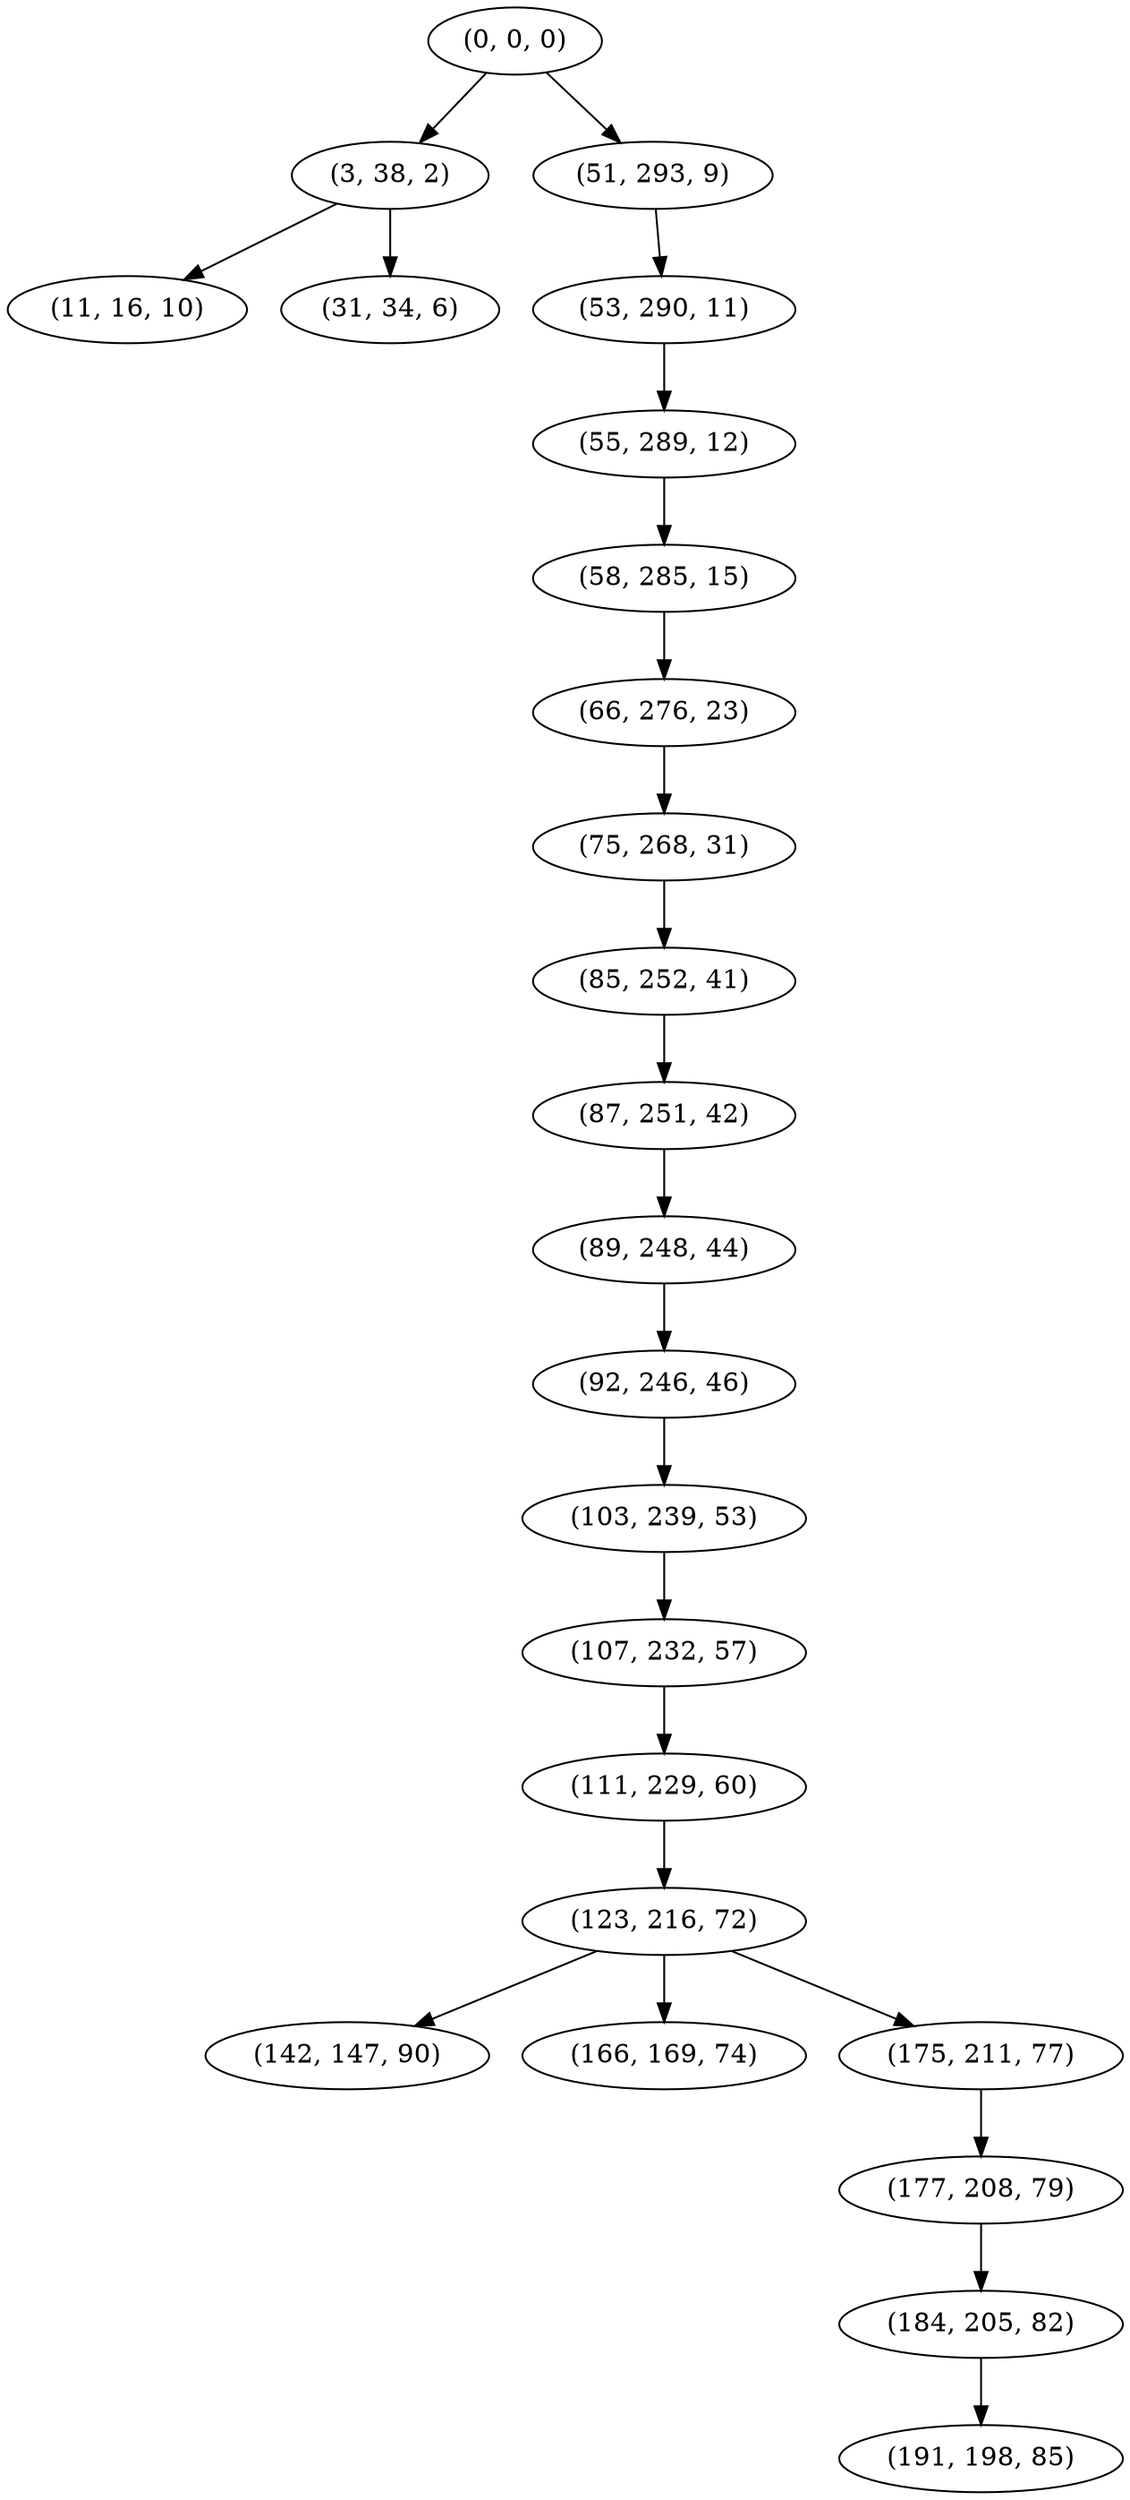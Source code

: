 digraph tree {
    "(0, 0, 0)";
    "(3, 38, 2)";
    "(11, 16, 10)";
    "(31, 34, 6)";
    "(51, 293, 9)";
    "(53, 290, 11)";
    "(55, 289, 12)";
    "(58, 285, 15)";
    "(66, 276, 23)";
    "(75, 268, 31)";
    "(85, 252, 41)";
    "(87, 251, 42)";
    "(89, 248, 44)";
    "(92, 246, 46)";
    "(103, 239, 53)";
    "(107, 232, 57)";
    "(111, 229, 60)";
    "(123, 216, 72)";
    "(142, 147, 90)";
    "(166, 169, 74)";
    "(175, 211, 77)";
    "(177, 208, 79)";
    "(184, 205, 82)";
    "(191, 198, 85)";
    "(0, 0, 0)" -> "(3, 38, 2)";
    "(0, 0, 0)" -> "(51, 293, 9)";
    "(3, 38, 2)" -> "(11, 16, 10)";
    "(3, 38, 2)" -> "(31, 34, 6)";
    "(51, 293, 9)" -> "(53, 290, 11)";
    "(53, 290, 11)" -> "(55, 289, 12)";
    "(55, 289, 12)" -> "(58, 285, 15)";
    "(58, 285, 15)" -> "(66, 276, 23)";
    "(66, 276, 23)" -> "(75, 268, 31)";
    "(75, 268, 31)" -> "(85, 252, 41)";
    "(85, 252, 41)" -> "(87, 251, 42)";
    "(87, 251, 42)" -> "(89, 248, 44)";
    "(89, 248, 44)" -> "(92, 246, 46)";
    "(92, 246, 46)" -> "(103, 239, 53)";
    "(103, 239, 53)" -> "(107, 232, 57)";
    "(107, 232, 57)" -> "(111, 229, 60)";
    "(111, 229, 60)" -> "(123, 216, 72)";
    "(123, 216, 72)" -> "(142, 147, 90)";
    "(123, 216, 72)" -> "(166, 169, 74)";
    "(123, 216, 72)" -> "(175, 211, 77)";
    "(175, 211, 77)" -> "(177, 208, 79)";
    "(177, 208, 79)" -> "(184, 205, 82)";
    "(184, 205, 82)" -> "(191, 198, 85)";
}
